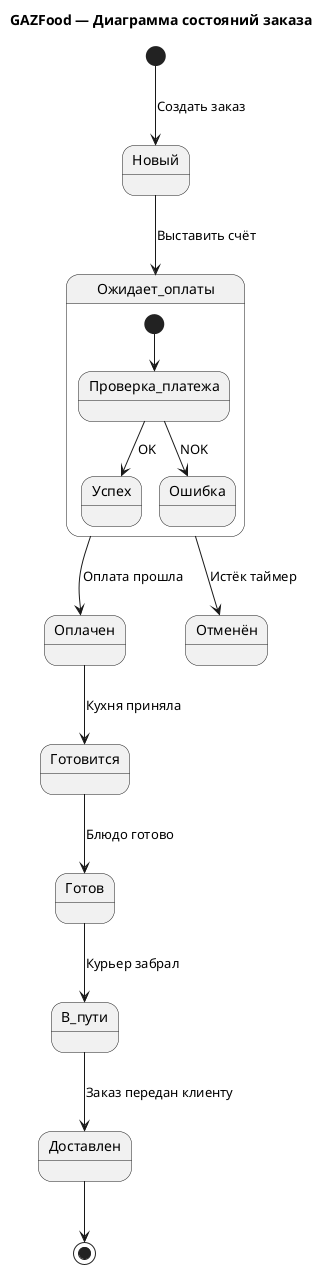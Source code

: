 ﻿@startuml
title GAZFood — Диаграмма состояний заказа

[*] --> Новый : Создать заказ

Новый --> Ожидает_оплаты : Выставить счёт
Ожидает_оплаты --> Оплачен : Оплата прошла
Ожидает_оплаты --> Отменён : Истёк таймер

Оплачен --> Готовится : Кухня приняла
Готовится --> Готов : Блюдо готово
Готов --> В_пути : Курьер забрал
В_пути --> Доставлен : Заказ передан клиенту

state Ожидает_оплаты {
  [*] --> Проверка_платежа
  Проверка_платежа --> Успех : OK
  Проверка_платежа --> Ошибка : NOK
}

Доставлен --> [*]

@enduml
